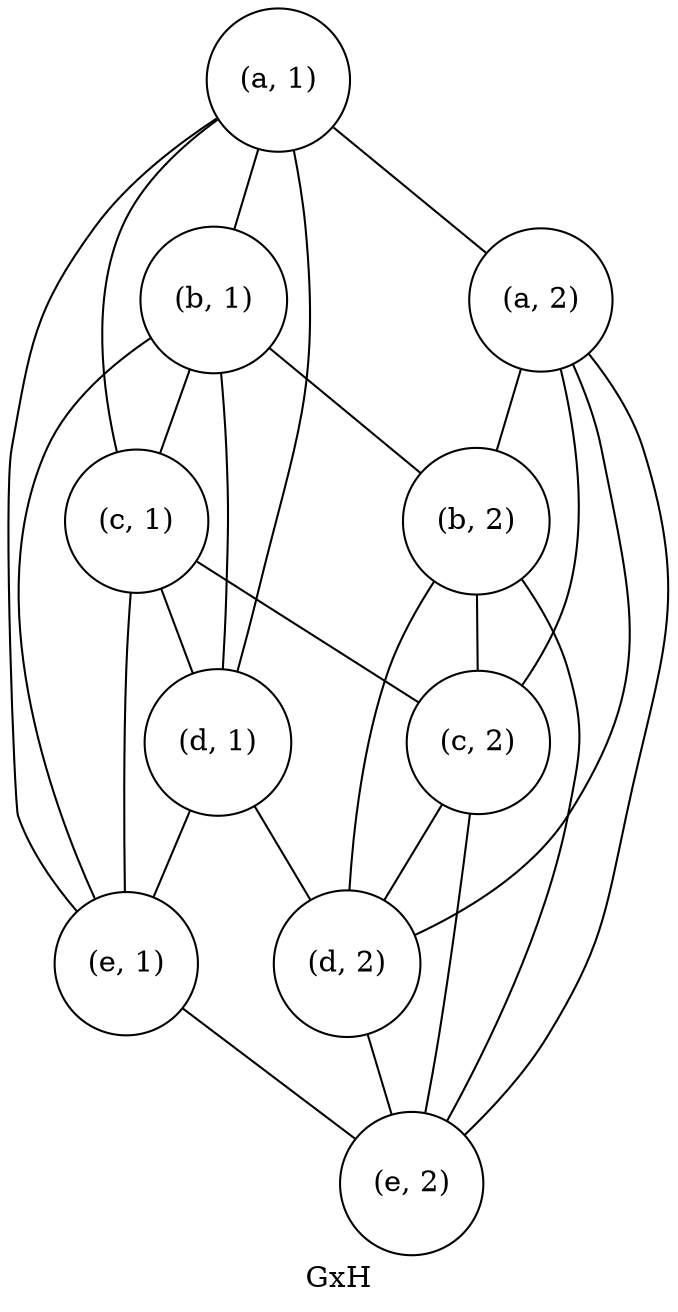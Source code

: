 graph GH {
    overlap=false
    splines=true
    node [shape=circle]
    label="GxH"

    edge [len=4]
    "(a, 1)" -- "(b, 1)"
    "(a, 1)" -- "(c, 1)"
    "(a, 1)" -- "(d, 1)"
    "(a, 1)" -- "(e, 1)"

    "(b, 1)" -- "(c, 1)"
    "(b, 1)" -- "(d, 1)"
    "(b, 1)" -- "(e, 1)"

    "(c, 1)" -- "(d, 1)"
    "(c, 1)" -- "(e, 1)"

    "(d, 1)" -- "(e, 1)"

    "(a, 2)" -- "(b, 2)"
    "(a, 2)" -- "(c, 2)"
    "(a, 2)" -- "(d, 2)"
    "(a, 2)" -- "(e, 2)"

    "(b, 2)" -- "(c, 2)"
    "(b, 2)" -- "(d, 2)"
    "(b, 2)" -- "(e, 2)"

    "(c, 2)" -- "(d, 2)"
    "(c, 2)" -- "(e, 2)"

    "(d, 2)" -- "(e, 2)"

    edge [len=1]
    edge [weight=2]
    "(a, 1)" -- "(a, 2)"
    "(b, 1)" -- "(b, 2)"
    "(c, 1)" -- "(c, 2)"
    "(d, 1)" -- "(d, 2)"
    "(e, 1)" -- "(e, 2)"
}
